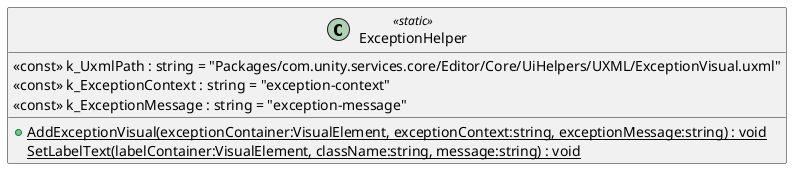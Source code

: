 @startuml
class ExceptionHelper <<static>> {
    <<const>> k_UxmlPath : string = "Packages/com.unity.services.core/Editor/Core/UiHelpers/UXML/ExceptionVisual.uxml"
    <<const>> k_ExceptionContext : string = "exception-context"
    <<const>> k_ExceptionMessage : string = "exception-message"
    + {static} AddExceptionVisual(exceptionContainer:VisualElement, exceptionContext:string, exceptionMessage:string) : void
    {static} SetLabelText(labelContainer:VisualElement, className:string, message:string) : void
}
@enduml
